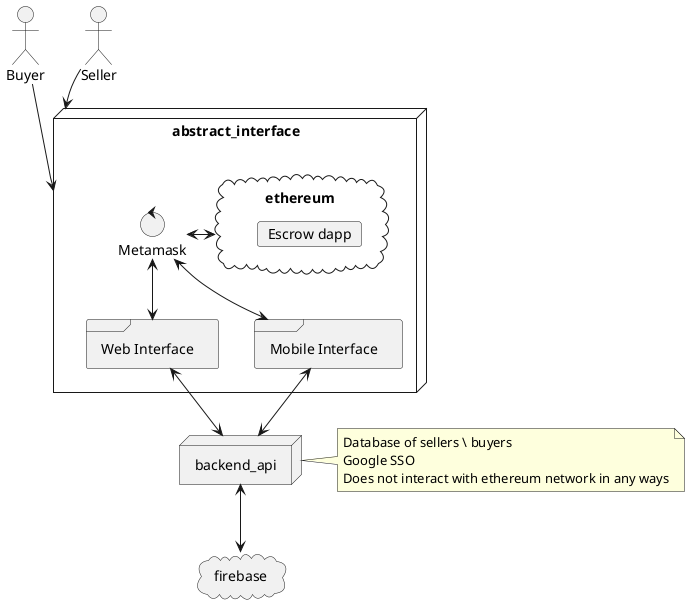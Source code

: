 @startuml


actor Buyer as buyer

actor Seller as seller

seller -down-> abstract_interface
buyer -down-> abstract_interface



node "Abstract Interface" as "abstract_interface" {
    control Metamask as metamask


    frame "Web Interface" as web_interface {

    }

    frame "Mobile Interface" as "mobile_interface" {

    }

    web_interface <-up-> metamask
    mobile_interface <-up-> metamask

    metamask <-> ethereum
}


web_interface <--> backend_api
mobile_interface <--> backend_api
backend_api <--> firebase
node "Backend API" as backend_api {

}


note right of backend_api
  Database of sellers \ buyers
  Google SSO
  Does not interact with ethereum network in any ways
end note

cloud "Ethereum" as ethereum {
    card "Escrow dapp" {

    }
}


cloud Firebase as firebase {

}


@enduml